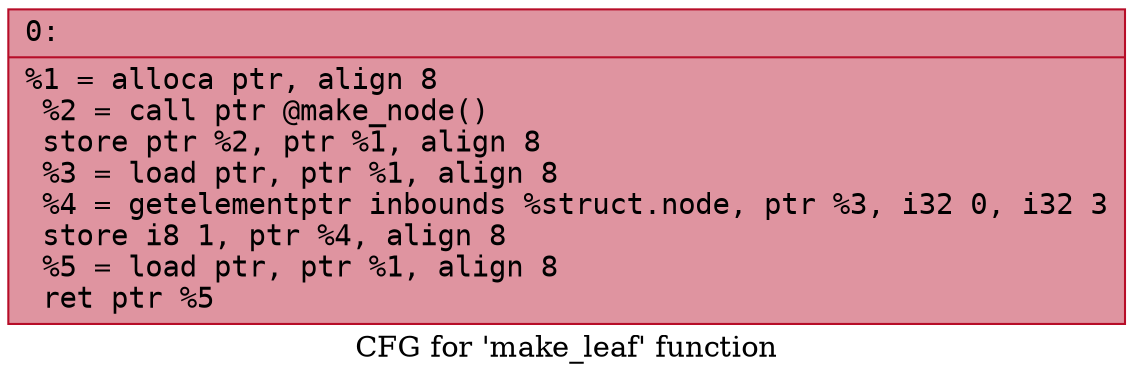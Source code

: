 digraph "CFG for 'make_leaf' function" {
	label="CFG for 'make_leaf' function";

	Node0x600002029400 [shape=record,color="#b70d28ff", style=filled, fillcolor="#b70d2870" fontname="Courier",label="{0:\l|  %1 = alloca ptr, align 8\l  %2 = call ptr @make_node()\l  store ptr %2, ptr %1, align 8\l  %3 = load ptr, ptr %1, align 8\l  %4 = getelementptr inbounds %struct.node, ptr %3, i32 0, i32 3\l  store i8 1, ptr %4, align 8\l  %5 = load ptr, ptr %1, align 8\l  ret ptr %5\l}"];
}
